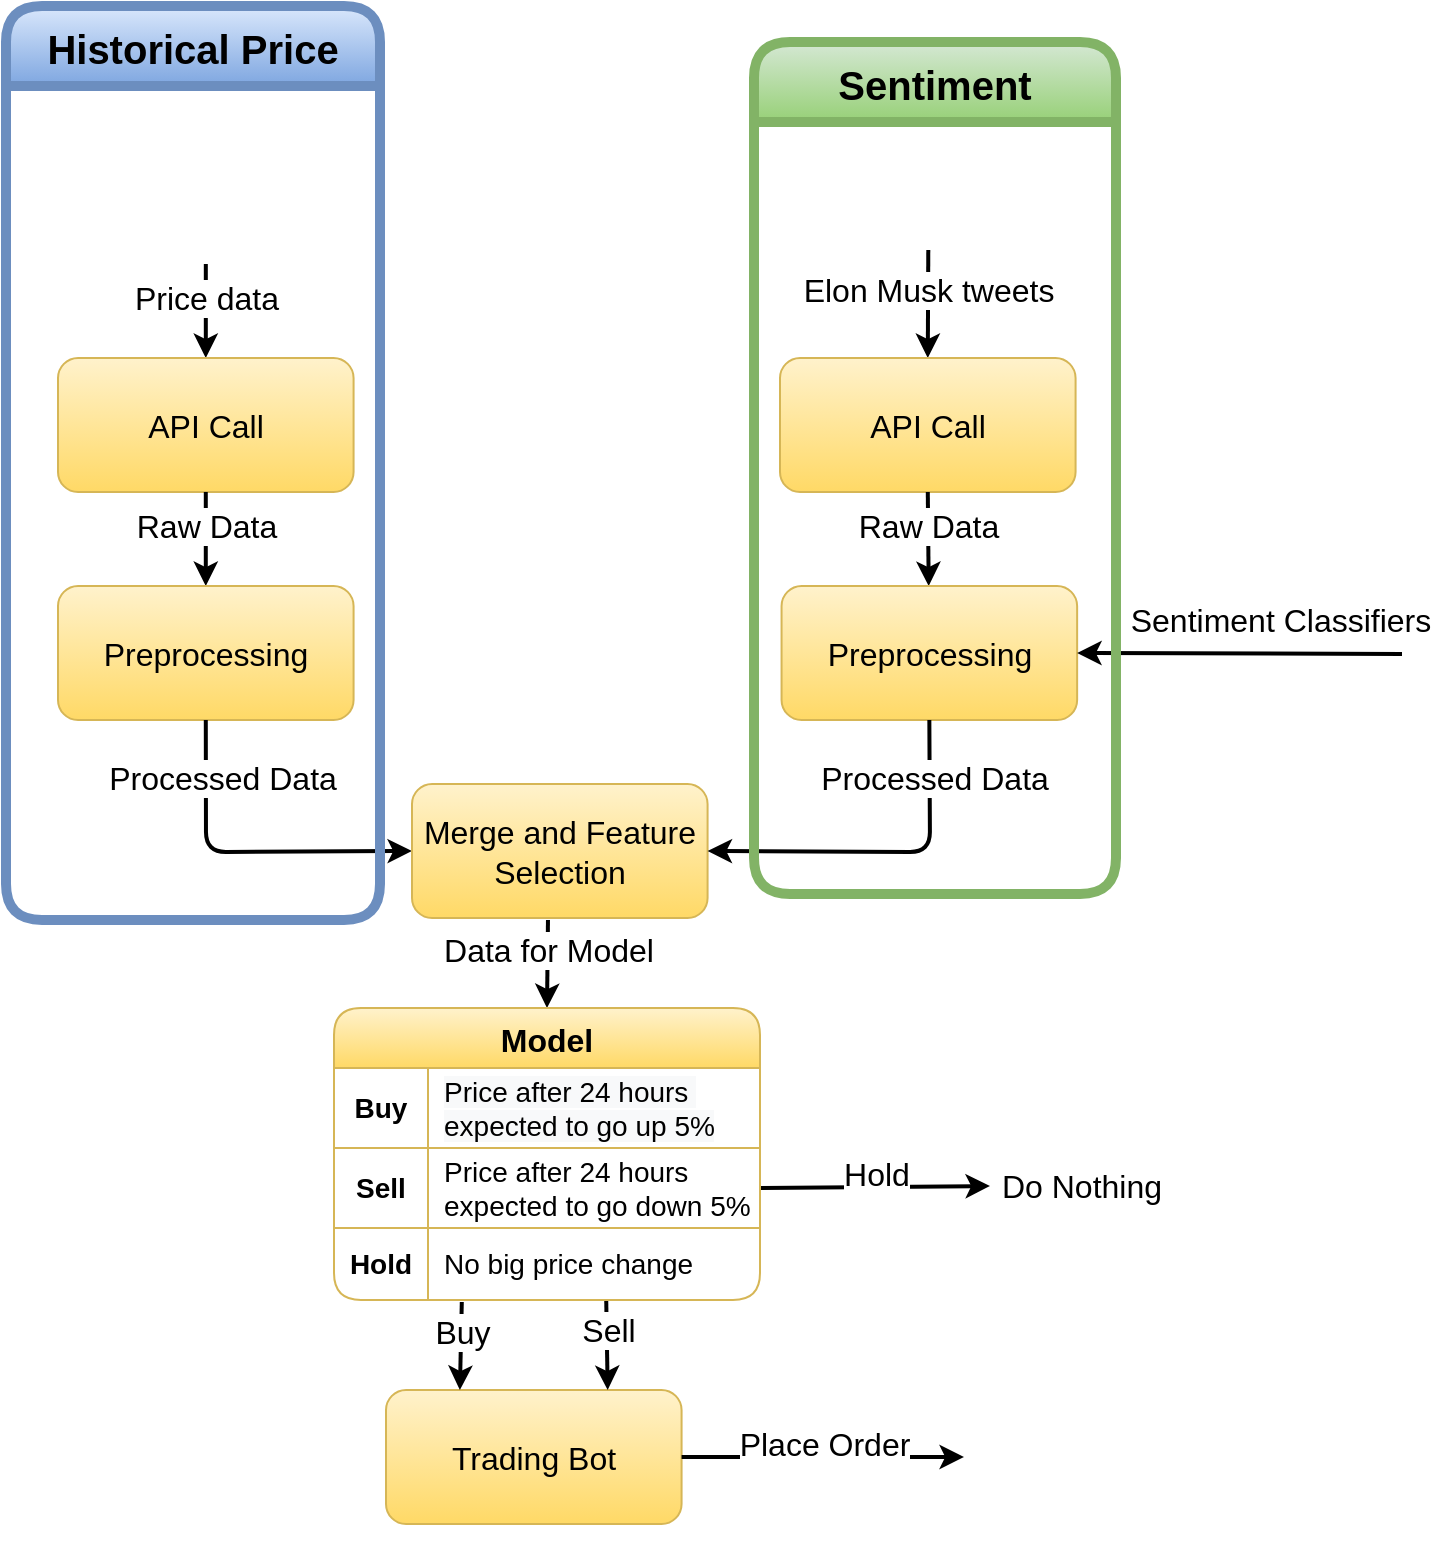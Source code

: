 <mxfile version="14.8.6" type="device"><diagram id="C5RBs43oDa-KdzZeNtuy" name="Page-1"><mxGraphModel dx="1673" dy="829" grid="0" gridSize="10" guides="1" tooltips="1" connect="1" arrows="1" fold="1" page="1" pageScale="1" pageWidth="827" pageHeight="1169" math="0" shadow="0"><root><mxCell id="WIyWlLk6GJQsqaUBKTNV-0"/><mxCell id="WIyWlLk6GJQsqaUBKTNV-1" parent="WIyWlLk6GJQsqaUBKTNV-0"/><mxCell id="HkM8j2HmXMqd-DB-Fzl_-3" value="" style="shape=image;verticalLabelPosition=bottom;labelBackgroundColor=#ffffff;verticalAlign=top;aspect=fixed;imageAspect=0;image=https://blob.dashthis.com/support/2016/03/twitter-logo.png;" parent="WIyWlLk6GJQsqaUBKTNV-1" vertex="1"><mxGeometry x="455" y="70" width="148.57" height="56" as="geometry"/></mxCell><mxCell id="HkM8j2HmXMqd-DB-Fzl_-6" value="" style="endArrow=classic;html=1;exitX=0.5;exitY=1;exitDx=0;exitDy=0;entryX=0.5;entryY=0;entryDx=0;entryDy=0;strokeWidth=2;" parent="WIyWlLk6GJQsqaUBKTNV-1" source="HkM8j2HmXMqd-DB-Fzl_-4" target="HkM8j2HmXMqd-DB-Fzl_-10" edge="1"><mxGeometry relative="1" as="geometry"><mxPoint x="228" y="296" as="sourcePoint"/><mxPoint x="117" y="266" as="targetPoint"/></mxGeometry></mxCell><mxCell id="HkM8j2HmXMqd-DB-Fzl_-7" value="Price data" style="edgeLabel;resizable=0;html=1;align=center;verticalAlign=middle;fontSize=16;" parent="HkM8j2HmXMqd-DB-Fzl_-6" connectable="0" vertex="1"><mxGeometry relative="1" as="geometry"><mxPoint y="-7" as="offset"/></mxGeometry></mxCell><mxCell id="HkM8j2HmXMqd-DB-Fzl_-8" value="" style="endArrow=classic;html=1;strokeWidth=2;entryX=0.5;entryY=0;entryDx=0;entryDy=0;" parent="WIyWlLk6GJQsqaUBKTNV-1" source="HkM8j2HmXMqd-DB-Fzl_-3" target="HkM8j2HmXMqd-DB-Fzl_-12" edge="1"><mxGeometry relative="1" as="geometry"><mxPoint x="540.53" y="213" as="sourcePoint"/><mxPoint x="545.992" y="304" as="targetPoint"/></mxGeometry></mxCell><mxCell id="HkM8j2HmXMqd-DB-Fzl_-9" value="Elon Musk tweets" style="edgeLabel;resizable=0;html=1;align=center;verticalAlign=middle;fontSize=16;" parent="HkM8j2HmXMqd-DB-Fzl_-8" connectable="0" vertex="1"><mxGeometry relative="1" as="geometry"><mxPoint y="-7" as="offset"/></mxGeometry></mxCell><mxCell id="HkM8j2HmXMqd-DB-Fzl_-10" value="API Call" style="rounded=1;whiteSpace=wrap;html=1;shadow=0;glass=0;fontSize=16;gradientColor=#ffd966;fillColor=#fff2cc;strokeColor=#d6b656;" parent="WIyWlLk6GJQsqaUBKTNV-1" vertex="1"><mxGeometry x="94" y="180" width="147.79" height="67" as="geometry"/></mxCell><mxCell id="HkM8j2HmXMqd-DB-Fzl_-12" value="API Call" style="rounded=1;whiteSpace=wrap;html=1;shadow=0;glass=0;fontSize=16;gradientColor=#ffd966;fillColor=#fff2cc;strokeColor=#d6b656;" parent="WIyWlLk6GJQsqaUBKTNV-1" vertex="1"><mxGeometry x="455" y="180" width="147.79" height="67" as="geometry"/></mxCell><mxCell id="HkM8j2HmXMqd-DB-Fzl_-15" value="" style="endArrow=classic;html=1;strokeWidth=2;" parent="WIyWlLk6GJQsqaUBKTNV-1" source="HkM8j2HmXMqd-DB-Fzl_-10" target="HkM8j2HmXMqd-DB-Fzl_-17" edge="1"><mxGeometry relative="1" as="geometry"><mxPoint x="116.71" y="396" as="sourcePoint"/><mxPoint x="117" y="444" as="targetPoint"/></mxGeometry></mxCell><mxCell id="HkM8j2HmXMqd-DB-Fzl_-16" value="Raw Data" style="edgeLabel;resizable=0;html=1;align=center;verticalAlign=middle;fontSize=16;" parent="HkM8j2HmXMqd-DB-Fzl_-15" connectable="0" vertex="1"><mxGeometry relative="1" as="geometry"><mxPoint y="-7" as="offset"/></mxGeometry></mxCell><mxCell id="HkM8j2HmXMqd-DB-Fzl_-17" value="Preprocessing" style="rounded=1;whiteSpace=wrap;html=1;shadow=0;glass=0;fontSize=16;gradientColor=#ffd966;fillColor=#fff2cc;strokeColor=#d6b656;" parent="WIyWlLk6GJQsqaUBKTNV-1" vertex="1"><mxGeometry x="94" y="294" width="147.79" height="67" as="geometry"/></mxCell><mxCell id="HkM8j2HmXMqd-DB-Fzl_-18" value="" style="endArrow=classic;html=1;strokeWidth=2;exitX=0.5;exitY=1;exitDx=0;exitDy=0;entryX=0;entryY=0.5;entryDx=0;entryDy=0;" parent="WIyWlLk6GJQsqaUBKTNV-1" source="HkM8j2HmXMqd-DB-Fzl_-17" target="HkM8j2HmXMqd-DB-Fzl_-29" edge="1"><mxGeometry relative="1" as="geometry"><mxPoint x="202.005" y="468" as="sourcePoint"/><mxPoint x="226" y="425" as="targetPoint"/><Array as="points"><mxPoint x="168" y="427"/></Array></mxGeometry></mxCell><mxCell id="HkM8j2HmXMqd-DB-Fzl_-19" value="Processed Data" style="edgeLabel;resizable=0;html=1;align=center;verticalAlign=middle;fontSize=16;" parent="HkM8j2HmXMqd-DB-Fzl_-18" connectable="0" vertex="1"><mxGeometry relative="1" as="geometry"><mxPoint x="-11" y="-37" as="offset"/></mxGeometry></mxCell><mxCell id="HkM8j2HmXMqd-DB-Fzl_-29" value="Merge and Feature Selection" style="rounded=1;whiteSpace=wrap;html=1;shadow=0;glass=0;fontSize=16;gradientColor=#ffd966;fillColor=#fff2cc;strokeColor=#d6b656;" parent="WIyWlLk6GJQsqaUBKTNV-1" vertex="1"><mxGeometry x="271" y="393" width="147.79" height="67" as="geometry"/></mxCell><mxCell id="HkM8j2HmXMqd-DB-Fzl_-30" value="" style="endArrow=classic;html=1;strokeWidth=2;exitX=0.5;exitY=1;exitDx=0;exitDy=0;" parent="WIyWlLk6GJQsqaUBKTNV-1" source="HkM8j2HmXMqd-DB-Fzl_-12" target="HkM8j2HmXMqd-DB-Fzl_-32" edge="1"><mxGeometry relative="1" as="geometry"><mxPoint x="568.105" y="264" as="sourcePoint"/><mxPoint x="500.21" y="486" as="targetPoint"/></mxGeometry></mxCell><mxCell id="HkM8j2HmXMqd-DB-Fzl_-31" value="Raw Data" style="edgeLabel;resizable=0;html=1;align=center;verticalAlign=middle;fontSize=16;" parent="HkM8j2HmXMqd-DB-Fzl_-30" connectable="0" vertex="1"><mxGeometry relative="1" as="geometry"><mxPoint y="-7" as="offset"/></mxGeometry></mxCell><mxCell id="HkM8j2HmXMqd-DB-Fzl_-32" value="Preprocessing" style="rounded=1;whiteSpace=wrap;html=1;shadow=0;glass=0;fontSize=16;gradientColor=#ffd966;fillColor=#fff2cc;strokeColor=#d6b656;" parent="WIyWlLk6GJQsqaUBKTNV-1" vertex="1"><mxGeometry x="455.78" y="294" width="147.79" height="67" as="geometry"/></mxCell><mxCell id="HkM8j2HmXMqd-DB-Fzl_-33" value="" style="endArrow=classic;html=1;strokeWidth=2;exitX=0.5;exitY=1;exitDx=0;exitDy=0;entryX=1;entryY=0.5;entryDx=0;entryDy=0;" parent="WIyWlLk6GJQsqaUBKTNV-1" source="HkM8j2HmXMqd-DB-Fzl_-32" target="HkM8j2HmXMqd-DB-Fzl_-29" edge="1"><mxGeometry relative="1" as="geometry"><mxPoint x="585.215" y="510" as="sourcePoint"/><mxPoint x="453.0" y="443.5" as="targetPoint"/><Array as="points"><mxPoint x="530" y="427"/></Array></mxGeometry></mxCell><mxCell id="HkM8j2HmXMqd-DB-Fzl_-34" value="Processed Data" style="edgeLabel;resizable=0;html=1;align=center;verticalAlign=middle;fontSize=16;" parent="HkM8j2HmXMqd-DB-Fzl_-33" connectable="0" vertex="1"><mxGeometry relative="1" as="geometry"><mxPoint x="24" y="-37" as="offset"/></mxGeometry></mxCell><mxCell id="HkM8j2HmXMqd-DB-Fzl_-35" value="" style="endArrow=classic;html=1;strokeWidth=2;entryX=1;entryY=0.5;entryDx=0;entryDy=0;" parent="WIyWlLk6GJQsqaUBKTNV-1" target="HkM8j2HmXMqd-DB-Fzl_-32" edge="1"><mxGeometry relative="1" as="geometry"><mxPoint x="766" y="328" as="sourcePoint"/><mxPoint x="678.46" y="357" as="targetPoint"/></mxGeometry></mxCell><mxCell id="HkM8j2HmXMqd-DB-Fzl_-36" value="Sentiment Classifiers" style="edgeLabel;resizable=0;html=1;align=center;verticalAlign=middle;fontSize=16;" parent="HkM8j2HmXMqd-DB-Fzl_-35" connectable="0" vertex="1"><mxGeometry relative="1" as="geometry"><mxPoint x="20" y="-17" as="offset"/></mxGeometry></mxCell><mxCell id="HkM8j2HmXMqd-DB-Fzl_-37" value="" style="shape=image;verticalLabelPosition=bottom;labelBackgroundColor=#ffffff;verticalAlign=top;aspect=fixed;imageAspect=0;image=https://images.saymedia-content.com/.image/t_share/MTc0NDcxNDQ1OTYyMTA2NTAy/how-to-begin-investing-in-crypto.png;" parent="WIyWlLk6GJQsqaUBKTNV-1" vertex="1"><mxGeometry x="547" y="681" width="129.66" height="97" as="geometry"/></mxCell><mxCell id="HkM8j2HmXMqd-DB-Fzl_-39" value="Trading Bot" style="rounded=1;whiteSpace=wrap;html=1;shadow=0;glass=0;fontSize=16;gradientColor=#ffd966;fillColor=#fff2cc;strokeColor=#d6b656;" parent="WIyWlLk6GJQsqaUBKTNV-1" vertex="1"><mxGeometry x="258" y="696" width="147.79" height="67" as="geometry"/></mxCell><mxCell id="HkM8j2HmXMqd-DB-Fzl_-40" value="" style="endArrow=classic;html=1;strokeWidth=2;exitX=1;exitY=0.5;exitDx=0;exitDy=0;entryX=0;entryY=0.5;entryDx=0;entryDy=0;" parent="WIyWlLk6GJQsqaUBKTNV-1" source="HkM8j2HmXMqd-DB-Fzl_-63" edge="1" target="p7RNwOx8aiRLUJUGJnmr-0"><mxGeometry relative="1" as="geometry"><mxPoint x="474.76" y="602" as="sourcePoint"/><mxPoint x="554" y="617" as="targetPoint"/></mxGeometry></mxCell><mxCell id="HkM8j2HmXMqd-DB-Fzl_-41" value="Hold" style="edgeLabel;resizable=0;html=1;align=center;verticalAlign=middle;fontSize=16;" parent="HkM8j2HmXMqd-DB-Fzl_-40" connectable="0" vertex="1"><mxGeometry relative="1" as="geometry"><mxPoint y="-7" as="offset"/></mxGeometry></mxCell><mxCell id="HkM8j2HmXMqd-DB-Fzl_-44" value="" style="endArrow=classic;html=1;strokeWidth=2;entryX=0.5;entryY=0;entryDx=0;entryDy=0;exitX=0.46;exitY=1.015;exitDx=0;exitDy=0;exitPerimeter=0;" parent="WIyWlLk6GJQsqaUBKTNV-1" source="HkM8j2HmXMqd-DB-Fzl_-29" target="HkM8j2HmXMqd-DB-Fzl_-59" edge="1"><mxGeometry relative="1" as="geometry"><mxPoint x="450.252" y="465" as="sourcePoint"/><mxPoint x="339.835" y="513" as="targetPoint"/></mxGeometry></mxCell><mxCell id="HkM8j2HmXMqd-DB-Fzl_-45" value="Data for Model" style="edgeLabel;resizable=0;html=1;align=center;verticalAlign=middle;fontSize=16;" parent="HkM8j2HmXMqd-DB-Fzl_-44" connectable="0" vertex="1"><mxGeometry relative="1" as="geometry"><mxPoint y="-7" as="offset"/></mxGeometry></mxCell><mxCell id="HkM8j2HmXMqd-DB-Fzl_-46" value="" style="endArrow=classic;html=1;strokeWidth=2;entryX=0.75;entryY=0;entryDx=0;entryDy=0;exitX=0.639;exitY=0.99;exitDx=0;exitDy=0;exitPerimeter=0;" parent="WIyWlLk6GJQsqaUBKTNV-1" source="HkM8j2HmXMqd-DB-Fzl_-66" target="HkM8j2HmXMqd-DB-Fzl_-39" edge="1"><mxGeometry relative="1" as="geometry"><mxPoint x="431" y="712" as="sourcePoint"/><mxPoint x="390.055" y="775" as="targetPoint"/></mxGeometry></mxCell><mxCell id="HkM8j2HmXMqd-DB-Fzl_-47" value="Sell" style="edgeLabel;resizable=0;html=1;align=center;verticalAlign=middle;fontSize=16;" parent="HkM8j2HmXMqd-DB-Fzl_-46" connectable="0" vertex="1"><mxGeometry relative="1" as="geometry"><mxPoint y="-7" as="offset"/></mxGeometry></mxCell><mxCell id="HkM8j2HmXMqd-DB-Fzl_-48" value="" style="endArrow=classic;html=1;strokeWidth=2;exitX=1;exitY=0.5;exitDx=0;exitDy=0;entryX=0;entryY=0.5;entryDx=0;entryDy=0;" parent="WIyWlLk6GJQsqaUBKTNV-1" source="HkM8j2HmXMqd-DB-Fzl_-39" target="HkM8j2HmXMqd-DB-Fzl_-37" edge="1"><mxGeometry relative="1" as="geometry"><mxPoint x="344.712" y="864" as="sourcePoint"/><mxPoint x="336.06" y="923" as="targetPoint"/></mxGeometry></mxCell><mxCell id="HkM8j2HmXMqd-DB-Fzl_-49" value="Place Order" style="edgeLabel;resizable=0;html=1;align=center;verticalAlign=middle;fontSize=16;" parent="HkM8j2HmXMqd-DB-Fzl_-48" connectable="0" vertex="1"><mxGeometry relative="1" as="geometry"><mxPoint y="-7" as="offset"/></mxGeometry></mxCell><mxCell id="HkM8j2HmXMqd-DB-Fzl_-50" value="" style="endArrow=classic;html=1;strokeWidth=2;entryX=0.25;entryY=0;entryDx=0;entryDy=0;exitX=0.3;exitY=1.028;exitDx=0;exitDy=0;exitPerimeter=0;" parent="WIyWlLk6GJQsqaUBKTNV-1" source="HkM8j2HmXMqd-DB-Fzl_-66" target="HkM8j2HmXMqd-DB-Fzl_-39" edge="1"><mxGeometry relative="1" as="geometry"><mxPoint x="240" y="704" as="sourcePoint"/><mxPoint x="293.055" y="770" as="targetPoint"/></mxGeometry></mxCell><mxCell id="HkM8j2HmXMqd-DB-Fzl_-51" value="Buy" style="edgeLabel;resizable=0;html=1;align=center;verticalAlign=middle;fontSize=16;" parent="HkM8j2HmXMqd-DB-Fzl_-50" connectable="0" vertex="1"><mxGeometry relative="1" as="geometry"><mxPoint y="-7" as="offset"/></mxGeometry></mxCell><mxCell id="HkM8j2HmXMqd-DB-Fzl_-59" value="Model" style="shape=table;startSize=30;container=1;collapsible=0;childLayout=tableLayout;fixedRows=0;rowLines=1;fontStyle=1;align=center;rounded=1;shadow=0;glass=0;fontSize=16;gradientColor=#ffd966;fillColor=#fff2cc;strokeColor=#d6b656;" parent="WIyWlLk6GJQsqaUBKTNV-1" vertex="1"><mxGeometry x="232" y="505" width="213" height="146" as="geometry"/></mxCell><mxCell id="HkM8j2HmXMqd-DB-Fzl_-106" style="shape=partialRectangle;html=1;whiteSpace=wrap;collapsible=0;dropTarget=0;pointerEvents=0;fillColor=none;top=0;left=0;bottom=0;right=0;points=[[0,0.5],[1,0.5]];portConstraint=eastwest;" parent="HkM8j2HmXMqd-DB-Fzl_-59" vertex="1"><mxGeometry y="30" width="213" height="40" as="geometry"/></mxCell><mxCell id="HkM8j2HmXMqd-DB-Fzl_-107" value="Buy" style="shape=partialRectangle;html=1;whiteSpace=wrap;connectable=0;fillColor=none;top=0;left=0;bottom=0;right=0;overflow=hidden;fontStyle=1;fontSize=14;" parent="HkM8j2HmXMqd-DB-Fzl_-106" vertex="1"><mxGeometry width="47" height="40" as="geometry"/></mxCell><mxCell id="HkM8j2HmXMqd-DB-Fzl_-108" value="&lt;span style=&quot;color: rgb(0, 0, 0); font-family: helvetica; font-style: normal; font-weight: 400; letter-spacing: normal; text-align: left; text-indent: 0px; text-transform: none; word-spacing: 0px; background-color: rgb(248, 249, 250); display: inline; float: none; font-size: 14px;&quot;&gt;&lt;font style=&quot;font-size: 14px;&quot;&gt;Price after 24 hours&amp;nbsp; expected to go up 5%&lt;/font&gt;&lt;/span&gt;" style="shape=partialRectangle;html=1;whiteSpace=wrap;connectable=0;fillColor=none;top=0;left=0;bottom=0;right=0;align=left;spacingLeft=6;overflow=hidden;fontSize=14;" parent="HkM8j2HmXMqd-DB-Fzl_-106" vertex="1"><mxGeometry x="47" width="166" height="40" as="geometry"/></mxCell><mxCell id="HkM8j2HmXMqd-DB-Fzl_-63" value="" style="shape=partialRectangle;html=1;whiteSpace=wrap;collapsible=0;dropTarget=0;pointerEvents=0;fillColor=none;top=0;left=0;bottom=0;right=0;points=[[0,0.5],[1,0.5]];portConstraint=eastwest;" parent="HkM8j2HmXMqd-DB-Fzl_-59" vertex="1"><mxGeometry y="70" width="213" height="40" as="geometry"/></mxCell><mxCell id="HkM8j2HmXMqd-DB-Fzl_-64" value="Sell" style="shape=partialRectangle;html=1;whiteSpace=wrap;connectable=0;fillColor=none;top=0;left=0;bottom=0;right=0;overflow=hidden;fontStyle=1;fontSize=14;" parent="HkM8j2HmXMqd-DB-Fzl_-63" vertex="1"><mxGeometry width="47" height="40" as="geometry"/></mxCell><mxCell id="HkM8j2HmXMqd-DB-Fzl_-65" value="&lt;font style=&quot;font-size: 14px;&quot;&gt;Price after 24 hours expected to go down 5%&lt;/font&gt;" style="shape=partialRectangle;html=1;whiteSpace=wrap;connectable=0;fillColor=none;top=0;left=0;bottom=0;right=0;align=left;spacingLeft=6;overflow=hidden;fontSize=14;" parent="HkM8j2HmXMqd-DB-Fzl_-63" vertex="1"><mxGeometry x="47" width="166" height="40" as="geometry"/></mxCell><mxCell id="HkM8j2HmXMqd-DB-Fzl_-66" value="" style="shape=partialRectangle;html=1;whiteSpace=wrap;collapsible=0;dropTarget=0;pointerEvents=0;fillColor=none;top=0;left=0;bottom=0;right=0;points=[[0,0.5],[1,0.5]];portConstraint=eastwest;" parent="HkM8j2HmXMqd-DB-Fzl_-59" vertex="1"><mxGeometry y="110" width="213" height="36" as="geometry"/></mxCell><mxCell id="HkM8j2HmXMqd-DB-Fzl_-67" value="Hold" style="shape=partialRectangle;html=1;whiteSpace=wrap;connectable=0;fillColor=none;top=0;left=0;bottom=0;right=0;overflow=hidden;fontStyle=1;fontSize=14;" parent="HkM8j2HmXMqd-DB-Fzl_-66" vertex="1"><mxGeometry width="47" height="36" as="geometry"/></mxCell><mxCell id="HkM8j2HmXMqd-DB-Fzl_-68" value="&lt;font style=&quot;font-size: 14px;&quot;&gt;No big price change&lt;/font&gt;" style="shape=partialRectangle;html=1;whiteSpace=wrap;connectable=0;fillColor=none;top=0;left=0;bottom=0;right=0;align=left;spacingLeft=6;overflow=hidden;fontSize=14;" parent="HkM8j2HmXMqd-DB-Fzl_-66" vertex="1"><mxGeometry x="47" width="166" height="36" as="geometry"/></mxCell><mxCell id="HkM8j2HmXMqd-DB-Fzl_-69" value="Sentiment" style="swimlane;rounded=1;shadow=0;glass=0;fontSize=20;strokeColor=#82b366;startSize=40;gradientColor=#97d077;fillColor=#d5e8d4;strokeWidth=5;" parent="WIyWlLk6GJQsqaUBKTNV-1" vertex="1"><mxGeometry x="442" y="22" width="181" height="426" as="geometry"/></mxCell><mxCell id="HkM8j2HmXMqd-DB-Fzl_-70" value="Historical Price" style="swimlane;rounded=1;shadow=0;glass=0;fontSize=20;startSize=40;gradientColor=#7ea6e0;fillColor=#dae8fc;strokeColor=#6c8ebf;strokeWidth=5;" parent="WIyWlLk6GJQsqaUBKTNV-1" vertex="1"><mxGeometry x="68" y="4" width="187" height="457" as="geometry"/></mxCell><mxCell id="HkM8j2HmXMqd-DB-Fzl_-4" value="" style="shape=image;verticalLabelPosition=bottom;labelBackgroundColor=#ffffff;verticalAlign=top;aspect=fixed;imageAspect=0;image=https://images.saymedia-content.com/.image/t_share/MTc0NDcxNDQ1OTYyMTA2NTAy/how-to-begin-investing-in-crypto.png;" parent="HkM8j2HmXMqd-DB-Fzl_-70" vertex="1"><mxGeometry x="47.1" y="50" width="105.6" height="79" as="geometry"/></mxCell><mxCell id="p7RNwOx8aiRLUJUGJnmr-0" value="Do Nothing" style="text;html=1;strokeColor=none;fillColor=none;align=center;verticalAlign=middle;whiteSpace=wrap;rounded=0;fontSize=16;" vertex="1" parent="WIyWlLk6GJQsqaUBKTNV-1"><mxGeometry x="560" y="575" width="92" height="38" as="geometry"/></mxCell></root></mxGraphModel></diagram></mxfile>